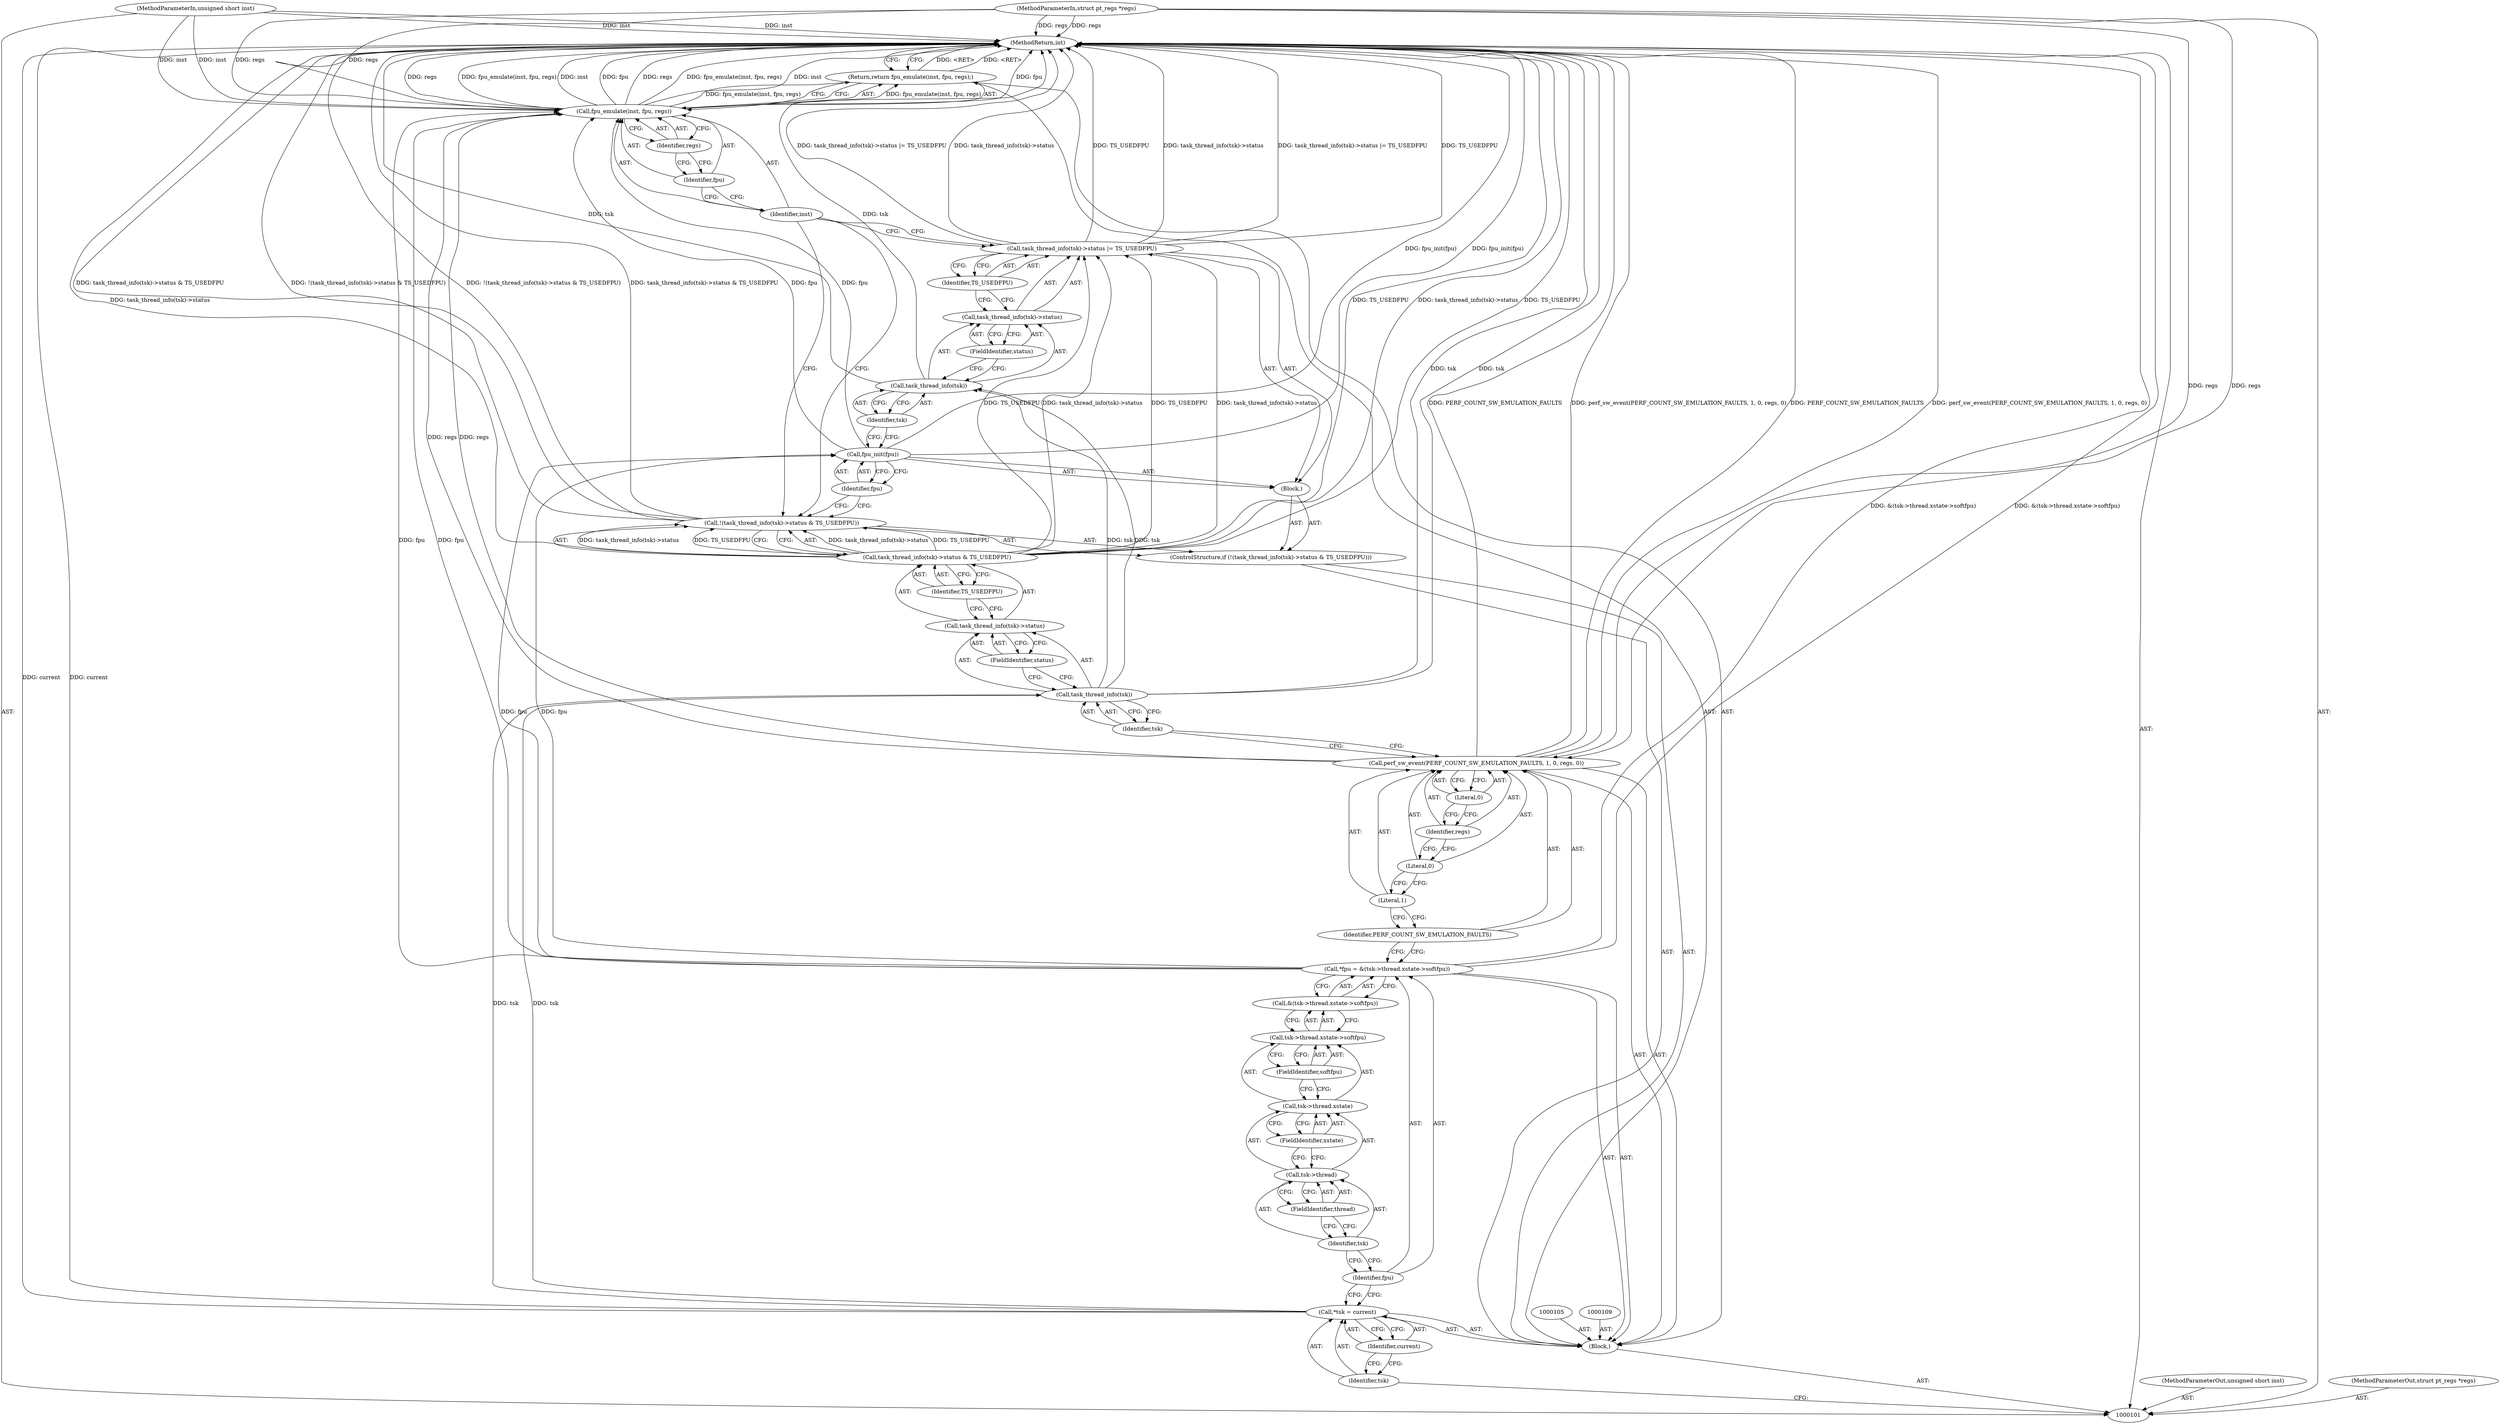 digraph "1_linux_a8b0ca17b80e92faab46ee7179ba9e99ccb61233_28" {
"1000148" [label="(MethodReturn,int)"];
"1000102" [label="(MethodParameterIn,unsigned short inst)"];
"1000212" [label="(MethodParameterOut,unsigned short inst)"];
"1000103" [label="(MethodParameterIn,struct pt_regs *regs)"];
"1000213" [label="(MethodParameterOut,struct pt_regs *regs)"];
"1000136" [label="(Identifier,fpu)"];
"1000135" [label="(Call,fpu_init(fpu))"];
"1000140" [label="(Identifier,tsk)"];
"1000137" [label="(Call,task_thread_info(tsk)->status |= TS_USEDFPU)"];
"1000138" [label="(Call,task_thread_info(tsk)->status)"];
"1000139" [label="(Call,task_thread_info(tsk))"];
"1000141" [label="(FieldIdentifier,status)"];
"1000142" [label="(Identifier,TS_USEDFPU)"];
"1000143" [label="(Return,return fpu_emulate(inst, fpu, regs);)"];
"1000145" [label="(Identifier,inst)"];
"1000146" [label="(Identifier,fpu)"];
"1000147" [label="(Identifier,regs)"];
"1000144" [label="(Call,fpu_emulate(inst, fpu, regs))"];
"1000104" [label="(Block,)"];
"1000106" [label="(Call,*tsk = current)"];
"1000107" [label="(Identifier,tsk)"];
"1000108" [label="(Identifier,current)"];
"1000110" [label="(Call,*fpu = &(tsk->thread.xstate->softfpu))"];
"1000111" [label="(Identifier,fpu)"];
"1000112" [label="(Call,&(tsk->thread.xstate->softfpu))"];
"1000113" [label="(Call,tsk->thread.xstate->softfpu)"];
"1000114" [label="(Call,tsk->thread.xstate)"];
"1000115" [label="(Call,tsk->thread)"];
"1000116" [label="(Identifier,tsk)"];
"1000117" [label="(FieldIdentifier,thread)"];
"1000118" [label="(FieldIdentifier,xstate)"];
"1000119" [label="(FieldIdentifier,softfpu)"];
"1000120" [label="(Call,perf_sw_event(PERF_COUNT_SW_EMULATION_FAULTS, 1, 0, regs, 0))"];
"1000121" [label="(Identifier,PERF_COUNT_SW_EMULATION_FAULTS)"];
"1000122" [label="(Literal,1)"];
"1000123" [label="(Literal,0)"];
"1000124" [label="(Identifier,regs)"];
"1000125" [label="(Literal,0)"];
"1000126" [label="(ControlStructure,if (!(task_thread_info(tsk)->status & TS_USEDFPU)))"];
"1000131" [label="(Identifier,tsk)"];
"1000132" [label="(FieldIdentifier,status)"];
"1000133" [label="(Identifier,TS_USEDFPU)"];
"1000134" [label="(Block,)"];
"1000127" [label="(Call,!(task_thread_info(tsk)->status & TS_USEDFPU))"];
"1000128" [label="(Call,task_thread_info(tsk)->status & TS_USEDFPU)"];
"1000129" [label="(Call,task_thread_info(tsk)->status)"];
"1000130" [label="(Call,task_thread_info(tsk))"];
"1000148" -> "1000101"  [label="AST: "];
"1000148" -> "1000143"  [label="CFG: "];
"1000137" -> "1000148"  [label="DDG: TS_USEDFPU"];
"1000137" -> "1000148"  [label="DDG: task_thread_info(tsk)->status"];
"1000137" -> "1000148"  [label="DDG: task_thread_info(tsk)->status |= TS_USEDFPU"];
"1000106" -> "1000148"  [label="DDG: current"];
"1000139" -> "1000148"  [label="DDG: tsk"];
"1000120" -> "1000148"  [label="DDG: PERF_COUNT_SW_EMULATION_FAULTS"];
"1000120" -> "1000148"  [label="DDG: perf_sw_event(PERF_COUNT_SW_EMULATION_FAULTS, 1, 0, regs, 0)"];
"1000127" -> "1000148"  [label="DDG: !(task_thread_info(tsk)->status & TS_USEDFPU)"];
"1000127" -> "1000148"  [label="DDG: task_thread_info(tsk)->status & TS_USEDFPU"];
"1000144" -> "1000148"  [label="DDG: inst"];
"1000144" -> "1000148"  [label="DDG: fpu"];
"1000144" -> "1000148"  [label="DDG: regs"];
"1000144" -> "1000148"  [label="DDG: fpu_emulate(inst, fpu, regs)"];
"1000130" -> "1000148"  [label="DDG: tsk"];
"1000128" -> "1000148"  [label="DDG: task_thread_info(tsk)->status"];
"1000128" -> "1000148"  [label="DDG: TS_USEDFPU"];
"1000103" -> "1000148"  [label="DDG: regs"];
"1000102" -> "1000148"  [label="DDG: inst"];
"1000110" -> "1000148"  [label="DDG: &(tsk->thread.xstate->softfpu)"];
"1000135" -> "1000148"  [label="DDG: fpu_init(fpu)"];
"1000143" -> "1000148"  [label="DDG: <RET>"];
"1000102" -> "1000101"  [label="AST: "];
"1000102" -> "1000148"  [label="DDG: inst"];
"1000102" -> "1000144"  [label="DDG: inst"];
"1000212" -> "1000101"  [label="AST: "];
"1000103" -> "1000101"  [label="AST: "];
"1000103" -> "1000148"  [label="DDG: regs"];
"1000103" -> "1000120"  [label="DDG: regs"];
"1000103" -> "1000144"  [label="DDG: regs"];
"1000213" -> "1000101"  [label="AST: "];
"1000136" -> "1000135"  [label="AST: "];
"1000136" -> "1000127"  [label="CFG: "];
"1000135" -> "1000136"  [label="CFG: "];
"1000135" -> "1000134"  [label="AST: "];
"1000135" -> "1000136"  [label="CFG: "];
"1000136" -> "1000135"  [label="AST: "];
"1000140" -> "1000135"  [label="CFG: "];
"1000135" -> "1000148"  [label="DDG: fpu_init(fpu)"];
"1000110" -> "1000135"  [label="DDG: fpu"];
"1000135" -> "1000144"  [label="DDG: fpu"];
"1000140" -> "1000139"  [label="AST: "];
"1000140" -> "1000135"  [label="CFG: "];
"1000139" -> "1000140"  [label="CFG: "];
"1000137" -> "1000134"  [label="AST: "];
"1000137" -> "1000142"  [label="CFG: "];
"1000138" -> "1000137"  [label="AST: "];
"1000142" -> "1000137"  [label="AST: "];
"1000145" -> "1000137"  [label="CFG: "];
"1000137" -> "1000148"  [label="DDG: TS_USEDFPU"];
"1000137" -> "1000148"  [label="DDG: task_thread_info(tsk)->status"];
"1000137" -> "1000148"  [label="DDG: task_thread_info(tsk)->status |= TS_USEDFPU"];
"1000128" -> "1000137"  [label="DDG: task_thread_info(tsk)->status"];
"1000128" -> "1000137"  [label="DDG: TS_USEDFPU"];
"1000138" -> "1000137"  [label="AST: "];
"1000138" -> "1000141"  [label="CFG: "];
"1000139" -> "1000138"  [label="AST: "];
"1000141" -> "1000138"  [label="AST: "];
"1000142" -> "1000138"  [label="CFG: "];
"1000139" -> "1000138"  [label="AST: "];
"1000139" -> "1000140"  [label="CFG: "];
"1000140" -> "1000139"  [label="AST: "];
"1000141" -> "1000139"  [label="CFG: "];
"1000139" -> "1000148"  [label="DDG: tsk"];
"1000130" -> "1000139"  [label="DDG: tsk"];
"1000141" -> "1000138"  [label="AST: "];
"1000141" -> "1000139"  [label="CFG: "];
"1000138" -> "1000141"  [label="CFG: "];
"1000142" -> "1000137"  [label="AST: "];
"1000142" -> "1000138"  [label="CFG: "];
"1000137" -> "1000142"  [label="CFG: "];
"1000143" -> "1000104"  [label="AST: "];
"1000143" -> "1000144"  [label="CFG: "];
"1000144" -> "1000143"  [label="AST: "];
"1000148" -> "1000143"  [label="CFG: "];
"1000143" -> "1000148"  [label="DDG: <RET>"];
"1000144" -> "1000143"  [label="DDG: fpu_emulate(inst, fpu, regs)"];
"1000145" -> "1000144"  [label="AST: "];
"1000145" -> "1000137"  [label="CFG: "];
"1000145" -> "1000127"  [label="CFG: "];
"1000146" -> "1000145"  [label="CFG: "];
"1000146" -> "1000144"  [label="AST: "];
"1000146" -> "1000145"  [label="CFG: "];
"1000147" -> "1000146"  [label="CFG: "];
"1000147" -> "1000144"  [label="AST: "];
"1000147" -> "1000146"  [label="CFG: "];
"1000144" -> "1000147"  [label="CFG: "];
"1000144" -> "1000143"  [label="AST: "];
"1000144" -> "1000147"  [label="CFG: "];
"1000145" -> "1000144"  [label="AST: "];
"1000146" -> "1000144"  [label="AST: "];
"1000147" -> "1000144"  [label="AST: "];
"1000143" -> "1000144"  [label="CFG: "];
"1000144" -> "1000148"  [label="DDG: inst"];
"1000144" -> "1000148"  [label="DDG: fpu"];
"1000144" -> "1000148"  [label="DDG: regs"];
"1000144" -> "1000148"  [label="DDG: fpu_emulate(inst, fpu, regs)"];
"1000144" -> "1000143"  [label="DDG: fpu_emulate(inst, fpu, regs)"];
"1000102" -> "1000144"  [label="DDG: inst"];
"1000135" -> "1000144"  [label="DDG: fpu"];
"1000110" -> "1000144"  [label="DDG: fpu"];
"1000120" -> "1000144"  [label="DDG: regs"];
"1000103" -> "1000144"  [label="DDG: regs"];
"1000104" -> "1000101"  [label="AST: "];
"1000105" -> "1000104"  [label="AST: "];
"1000106" -> "1000104"  [label="AST: "];
"1000109" -> "1000104"  [label="AST: "];
"1000110" -> "1000104"  [label="AST: "];
"1000120" -> "1000104"  [label="AST: "];
"1000126" -> "1000104"  [label="AST: "];
"1000143" -> "1000104"  [label="AST: "];
"1000106" -> "1000104"  [label="AST: "];
"1000106" -> "1000108"  [label="CFG: "];
"1000107" -> "1000106"  [label="AST: "];
"1000108" -> "1000106"  [label="AST: "];
"1000111" -> "1000106"  [label="CFG: "];
"1000106" -> "1000148"  [label="DDG: current"];
"1000106" -> "1000130"  [label="DDG: tsk"];
"1000107" -> "1000106"  [label="AST: "];
"1000107" -> "1000101"  [label="CFG: "];
"1000108" -> "1000107"  [label="CFG: "];
"1000108" -> "1000106"  [label="AST: "];
"1000108" -> "1000107"  [label="CFG: "];
"1000106" -> "1000108"  [label="CFG: "];
"1000110" -> "1000104"  [label="AST: "];
"1000110" -> "1000112"  [label="CFG: "];
"1000111" -> "1000110"  [label="AST: "];
"1000112" -> "1000110"  [label="AST: "];
"1000121" -> "1000110"  [label="CFG: "];
"1000110" -> "1000148"  [label="DDG: &(tsk->thread.xstate->softfpu)"];
"1000110" -> "1000135"  [label="DDG: fpu"];
"1000110" -> "1000144"  [label="DDG: fpu"];
"1000111" -> "1000110"  [label="AST: "];
"1000111" -> "1000106"  [label="CFG: "];
"1000116" -> "1000111"  [label="CFG: "];
"1000112" -> "1000110"  [label="AST: "];
"1000112" -> "1000113"  [label="CFG: "];
"1000113" -> "1000112"  [label="AST: "];
"1000110" -> "1000112"  [label="CFG: "];
"1000113" -> "1000112"  [label="AST: "];
"1000113" -> "1000119"  [label="CFG: "];
"1000114" -> "1000113"  [label="AST: "];
"1000119" -> "1000113"  [label="AST: "];
"1000112" -> "1000113"  [label="CFG: "];
"1000114" -> "1000113"  [label="AST: "];
"1000114" -> "1000118"  [label="CFG: "];
"1000115" -> "1000114"  [label="AST: "];
"1000118" -> "1000114"  [label="AST: "];
"1000119" -> "1000114"  [label="CFG: "];
"1000115" -> "1000114"  [label="AST: "];
"1000115" -> "1000117"  [label="CFG: "];
"1000116" -> "1000115"  [label="AST: "];
"1000117" -> "1000115"  [label="AST: "];
"1000118" -> "1000115"  [label="CFG: "];
"1000116" -> "1000115"  [label="AST: "];
"1000116" -> "1000111"  [label="CFG: "];
"1000117" -> "1000116"  [label="CFG: "];
"1000117" -> "1000115"  [label="AST: "];
"1000117" -> "1000116"  [label="CFG: "];
"1000115" -> "1000117"  [label="CFG: "];
"1000118" -> "1000114"  [label="AST: "];
"1000118" -> "1000115"  [label="CFG: "];
"1000114" -> "1000118"  [label="CFG: "];
"1000119" -> "1000113"  [label="AST: "];
"1000119" -> "1000114"  [label="CFG: "];
"1000113" -> "1000119"  [label="CFG: "];
"1000120" -> "1000104"  [label="AST: "];
"1000120" -> "1000125"  [label="CFG: "];
"1000121" -> "1000120"  [label="AST: "];
"1000122" -> "1000120"  [label="AST: "];
"1000123" -> "1000120"  [label="AST: "];
"1000124" -> "1000120"  [label="AST: "];
"1000125" -> "1000120"  [label="AST: "];
"1000131" -> "1000120"  [label="CFG: "];
"1000120" -> "1000148"  [label="DDG: PERF_COUNT_SW_EMULATION_FAULTS"];
"1000120" -> "1000148"  [label="DDG: perf_sw_event(PERF_COUNT_SW_EMULATION_FAULTS, 1, 0, regs, 0)"];
"1000103" -> "1000120"  [label="DDG: regs"];
"1000120" -> "1000144"  [label="DDG: regs"];
"1000121" -> "1000120"  [label="AST: "];
"1000121" -> "1000110"  [label="CFG: "];
"1000122" -> "1000121"  [label="CFG: "];
"1000122" -> "1000120"  [label="AST: "];
"1000122" -> "1000121"  [label="CFG: "];
"1000123" -> "1000122"  [label="CFG: "];
"1000123" -> "1000120"  [label="AST: "];
"1000123" -> "1000122"  [label="CFG: "];
"1000124" -> "1000123"  [label="CFG: "];
"1000124" -> "1000120"  [label="AST: "];
"1000124" -> "1000123"  [label="CFG: "];
"1000125" -> "1000124"  [label="CFG: "];
"1000125" -> "1000120"  [label="AST: "];
"1000125" -> "1000124"  [label="CFG: "];
"1000120" -> "1000125"  [label="CFG: "];
"1000126" -> "1000104"  [label="AST: "];
"1000127" -> "1000126"  [label="AST: "];
"1000134" -> "1000126"  [label="AST: "];
"1000131" -> "1000130"  [label="AST: "];
"1000131" -> "1000120"  [label="CFG: "];
"1000130" -> "1000131"  [label="CFG: "];
"1000132" -> "1000129"  [label="AST: "];
"1000132" -> "1000130"  [label="CFG: "];
"1000129" -> "1000132"  [label="CFG: "];
"1000133" -> "1000128"  [label="AST: "];
"1000133" -> "1000129"  [label="CFG: "];
"1000128" -> "1000133"  [label="CFG: "];
"1000134" -> "1000126"  [label="AST: "];
"1000135" -> "1000134"  [label="AST: "];
"1000137" -> "1000134"  [label="AST: "];
"1000127" -> "1000126"  [label="AST: "];
"1000127" -> "1000128"  [label="CFG: "];
"1000128" -> "1000127"  [label="AST: "];
"1000136" -> "1000127"  [label="CFG: "];
"1000145" -> "1000127"  [label="CFG: "];
"1000127" -> "1000148"  [label="DDG: !(task_thread_info(tsk)->status & TS_USEDFPU)"];
"1000127" -> "1000148"  [label="DDG: task_thread_info(tsk)->status & TS_USEDFPU"];
"1000128" -> "1000127"  [label="DDG: task_thread_info(tsk)->status"];
"1000128" -> "1000127"  [label="DDG: TS_USEDFPU"];
"1000128" -> "1000127"  [label="AST: "];
"1000128" -> "1000133"  [label="CFG: "];
"1000129" -> "1000128"  [label="AST: "];
"1000133" -> "1000128"  [label="AST: "];
"1000127" -> "1000128"  [label="CFG: "];
"1000128" -> "1000148"  [label="DDG: task_thread_info(tsk)->status"];
"1000128" -> "1000148"  [label="DDG: TS_USEDFPU"];
"1000128" -> "1000127"  [label="DDG: task_thread_info(tsk)->status"];
"1000128" -> "1000127"  [label="DDG: TS_USEDFPU"];
"1000128" -> "1000137"  [label="DDG: task_thread_info(tsk)->status"];
"1000128" -> "1000137"  [label="DDG: TS_USEDFPU"];
"1000129" -> "1000128"  [label="AST: "];
"1000129" -> "1000132"  [label="CFG: "];
"1000130" -> "1000129"  [label="AST: "];
"1000132" -> "1000129"  [label="AST: "];
"1000133" -> "1000129"  [label="CFG: "];
"1000130" -> "1000129"  [label="AST: "];
"1000130" -> "1000131"  [label="CFG: "];
"1000131" -> "1000130"  [label="AST: "];
"1000132" -> "1000130"  [label="CFG: "];
"1000130" -> "1000148"  [label="DDG: tsk"];
"1000106" -> "1000130"  [label="DDG: tsk"];
"1000130" -> "1000139"  [label="DDG: tsk"];
}
